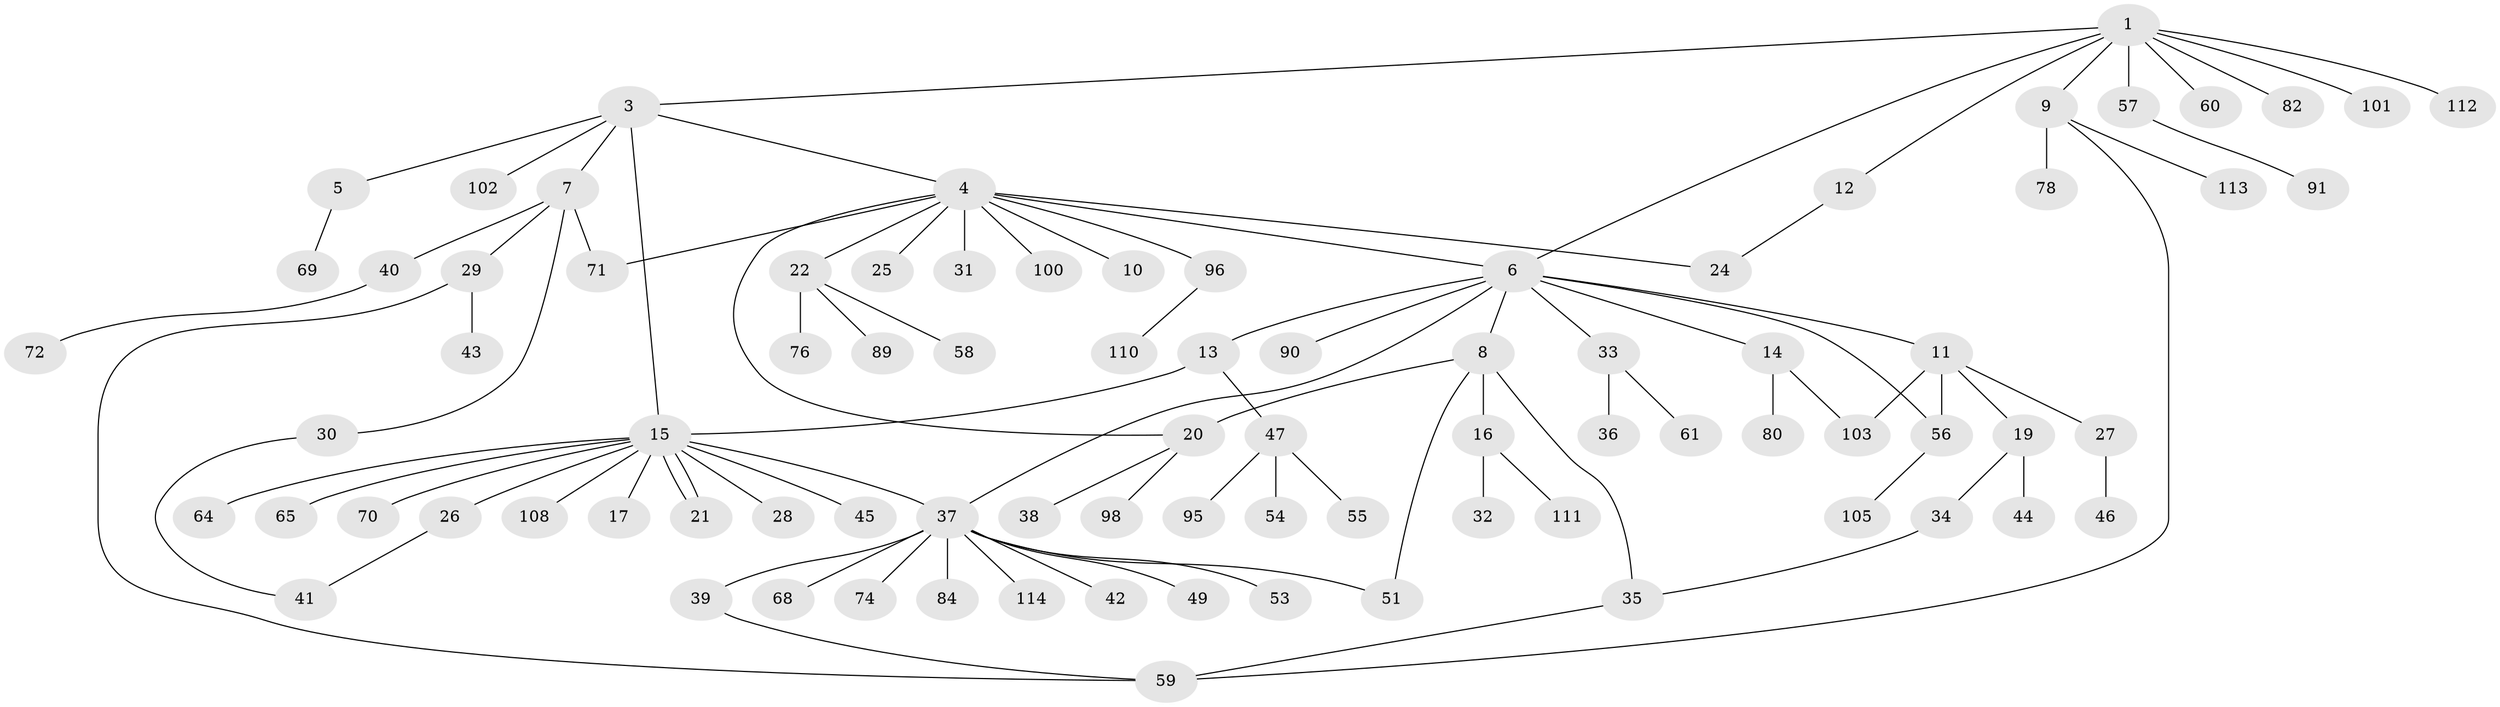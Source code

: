 // original degree distribution, {5: 0.034482758620689655, 6: 0.02586206896551724, 7: 0.008620689655172414, 12: 0.017241379310344827, 2: 0.22413793103448276, 10: 0.008620689655172414, 4: 0.05172413793103448, 1: 0.5258620689655172, 3: 0.09482758620689655, 11: 0.008620689655172414}
// Generated by graph-tools (version 1.1) at 2025/41/03/06/25 10:41:45]
// undirected, 85 vertices, 99 edges
graph export_dot {
graph [start="1"]
  node [color=gray90,style=filled];
  1 [super="+2"];
  3 [super="+85"];
  4 [super="+48"];
  5;
  6;
  7 [super="+67"];
  8 [super="+23"];
  9 [super="+18"];
  10;
  11 [super="+92"];
  12;
  13;
  14 [super="+77"];
  15 [super="+50"];
  16 [super="+88"];
  17;
  19 [super="+62"];
  20 [super="+106"];
  21 [super="+93"];
  22 [super="+83"];
  24 [super="+109"];
  25 [super="+97"];
  26 [super="+87"];
  27 [super="+86"];
  28;
  29 [super="+116"];
  30;
  31;
  32;
  33 [super="+75"];
  34;
  35 [super="+52"];
  36 [super="+73"];
  37 [super="+63"];
  38;
  39;
  40 [super="+94"];
  41;
  42;
  43;
  44;
  45;
  46;
  47 [super="+66"];
  49;
  51;
  53;
  54;
  55;
  56 [super="+81"];
  57 [super="+107"];
  58;
  59 [super="+99"];
  60;
  61;
  64;
  65;
  68 [super="+104"];
  69 [super="+79"];
  70;
  71;
  72;
  74;
  76;
  78 [super="+115"];
  80;
  82;
  84;
  89;
  90;
  91;
  95;
  96;
  98;
  100;
  101;
  102;
  103;
  105;
  108;
  110;
  111;
  112;
  113;
  114;
  1 -- 12;
  1 -- 57;
  1 -- 60;
  1 -- 101;
  1 -- 112;
  1 -- 82;
  1 -- 3;
  1 -- 6;
  1 -- 9;
  3 -- 4;
  3 -- 5;
  3 -- 7;
  3 -- 15;
  3 -- 102;
  4 -- 6;
  4 -- 10;
  4 -- 20;
  4 -- 22;
  4 -- 25;
  4 -- 31;
  4 -- 71;
  4 -- 96;
  4 -- 100;
  4 -- 24;
  5 -- 69;
  6 -- 8;
  6 -- 11;
  6 -- 13;
  6 -- 14;
  6 -- 33;
  6 -- 37;
  6 -- 56;
  6 -- 90;
  7 -- 29;
  7 -- 30;
  7 -- 40;
  7 -- 71;
  8 -- 16;
  8 -- 35;
  8 -- 51;
  8 -- 20;
  9 -- 78;
  9 -- 113;
  9 -- 59;
  11 -- 19;
  11 -- 27;
  11 -- 103;
  11 -- 56;
  12 -- 24;
  13 -- 15;
  13 -- 47;
  14 -- 103;
  14 -- 80;
  15 -- 17;
  15 -- 21;
  15 -- 21;
  15 -- 26;
  15 -- 28;
  15 -- 37;
  15 -- 45;
  15 -- 70;
  15 -- 108;
  15 -- 64;
  15 -- 65;
  16 -- 32;
  16 -- 111;
  19 -- 34;
  19 -- 44;
  20 -- 38;
  20 -- 98;
  22 -- 58;
  22 -- 76;
  22 -- 89;
  26 -- 41;
  27 -- 46;
  29 -- 43;
  29 -- 59;
  30 -- 41;
  33 -- 36;
  33 -- 61;
  34 -- 35;
  35 -- 59;
  37 -- 39;
  37 -- 42;
  37 -- 49;
  37 -- 53;
  37 -- 68;
  37 -- 74;
  37 -- 84;
  37 -- 114;
  37 -- 51;
  39 -- 59;
  40 -- 72;
  47 -- 54;
  47 -- 55;
  47 -- 95;
  56 -- 105;
  57 -- 91;
  96 -- 110;
}
